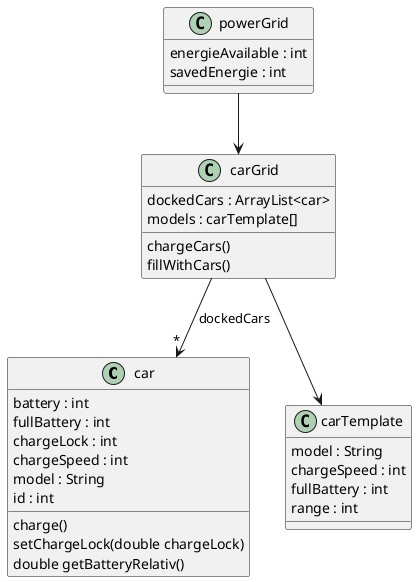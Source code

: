 @startuml

class "car" {
  battery : int
  fullBattery : int
  chargeLock : int
  chargeSpeed : int
  model : String
  id : int
  charge()
  setChargeLock(double chargeLock)
  double getBatteryRelativ()
}

class "carGrid" {
  dockedCars : ArrayList<car>
  models : carTemplate[]
  chargeCars()
  fillWithCars()
}

class "carTemplate" {
  model : String
  chargeSpeed : int
  fullBattery : int
  range : int
}

class "powerGrid" {
  energieAvailable : int
  savedEnergie : int
}

"carGrid" --> "*" "car" : dockedCars
"powerGrid" --> "carGrid"
"carGrid" --> "carTemplate"

@enduml
